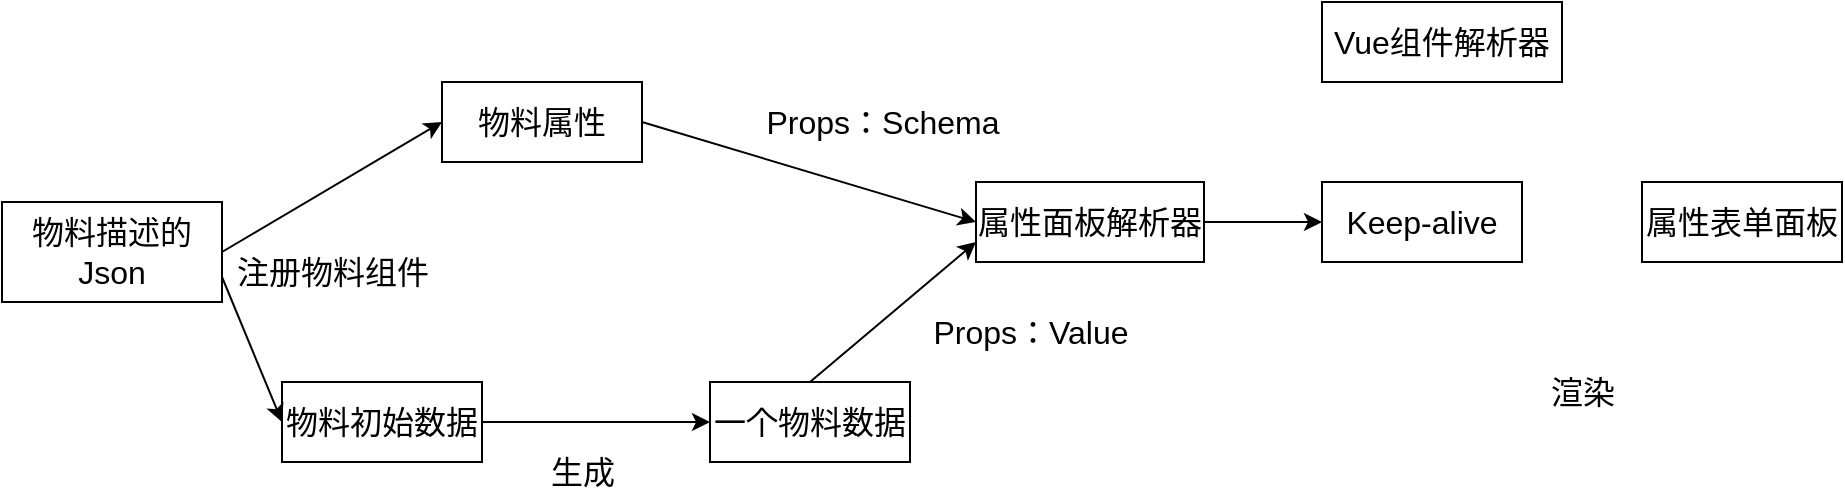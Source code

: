<mxfile version="24.0.7" type="github">
  <diagram name="第 1 页" id="31_aY2b9oiJGZhxjjCR7">
    <mxGraphModel dx="1781" dy="606" grid="1" gridSize="10" guides="1" tooltips="1" connect="1" arrows="1" fold="1" page="1" pageScale="1" pageWidth="827" pageHeight="1169" math="0" shadow="0">
      <root>
        <mxCell id="0" />
        <mxCell id="1" parent="0" />
        <mxCell id="5ZsdtWM98wblcfqnr6au-1" value="物料描述的Json" style="rounded=0;whiteSpace=wrap;html=1;fontSize=16;" parent="1" vertex="1">
          <mxGeometry x="-40" y="210" width="110" height="50" as="geometry" />
        </mxCell>
        <mxCell id="5ZsdtWM98wblcfqnr6au-2" value="物料属性" style="rounded=0;whiteSpace=wrap;html=1;fontSize=16;" parent="1" vertex="1">
          <mxGeometry x="180" y="150" width="100" height="40" as="geometry" />
        </mxCell>
        <mxCell id="5ZsdtWM98wblcfqnr6au-3" value="" style="edgeStyle=orthogonalEdgeStyle;rounded=0;orthogonalLoop=1;jettySize=auto;html=1;exitX=1;exitY=0.5;exitDx=0;exitDy=0;fontSize=16;" parent="1" source="5ZsdtWM98wblcfqnr6au-4" target="5ZsdtWM98wblcfqnr6au-12" edge="1">
          <mxGeometry relative="1" as="geometry" />
        </mxCell>
        <mxCell id="5ZsdtWM98wblcfqnr6au-4" value="物料初始数据" style="rounded=0;whiteSpace=wrap;html=1;fontSize=16;" parent="1" vertex="1">
          <mxGeometry x="100" y="300" width="100" height="40" as="geometry" />
        </mxCell>
        <mxCell id="5ZsdtWM98wblcfqnr6au-5" value="属性面板解析器" style="rounded=0;whiteSpace=wrap;html=1;fontSize=16;" parent="1" vertex="1">
          <mxGeometry x="447" y="200" width="114" height="40" as="geometry" />
        </mxCell>
        <mxCell id="5ZsdtWM98wblcfqnr6au-6" value="属性表单面板" style="rounded=0;whiteSpace=wrap;html=1;fontSize=16;" parent="1" vertex="1">
          <mxGeometry x="780" y="200" width="100" height="40" as="geometry" />
        </mxCell>
        <mxCell id="5ZsdtWM98wblcfqnr6au-7" value="" style="endArrow=classic;html=1;rounded=0;exitX=1;exitY=0.5;exitDx=0;exitDy=0;entryX=0;entryY=0.5;entryDx=0;entryDy=0;fontSize=16;" parent="1" source="5ZsdtWM98wblcfqnr6au-1" target="5ZsdtWM98wblcfqnr6au-2" edge="1">
          <mxGeometry width="50" height="50" relative="1" as="geometry">
            <mxPoint x="290" y="320" as="sourcePoint" />
            <mxPoint x="340" y="270" as="targetPoint" />
          </mxGeometry>
        </mxCell>
        <mxCell id="5ZsdtWM98wblcfqnr6au-8" value="" style="endArrow=classic;html=1;rounded=0;exitX=1;exitY=0.75;exitDx=0;exitDy=0;entryX=0;entryY=0.5;entryDx=0;entryDy=0;fontSize=16;" parent="1" source="5ZsdtWM98wblcfqnr6au-1" target="5ZsdtWM98wblcfqnr6au-4" edge="1">
          <mxGeometry width="50" height="50" relative="1" as="geometry">
            <mxPoint x="80" y="240" as="sourcePoint" />
            <mxPoint x="190" y="160" as="targetPoint" />
          </mxGeometry>
        </mxCell>
        <mxCell id="5ZsdtWM98wblcfqnr6au-9" value="" style="endArrow=classic;html=1;rounded=0;exitX=1;exitY=0.5;exitDx=0;exitDy=0;entryX=0;entryY=0.5;entryDx=0;entryDy=0;fontSize=16;" parent="1" source="5ZsdtWM98wblcfqnr6au-2" target="5ZsdtWM98wblcfqnr6au-5" edge="1">
          <mxGeometry width="50" height="50" relative="1" as="geometry">
            <mxPoint x="80" y="240" as="sourcePoint" />
            <mxPoint x="190" y="160" as="targetPoint" />
          </mxGeometry>
        </mxCell>
        <mxCell id="5ZsdtWM98wblcfqnr6au-10" value="" style="endArrow=classic;html=1;rounded=0;exitX=0.5;exitY=0;exitDx=0;exitDy=0;entryX=0;entryY=0.75;entryDx=0;entryDy=0;fontSize=16;" parent="1" source="5ZsdtWM98wblcfqnr6au-12" target="5ZsdtWM98wblcfqnr6au-5" edge="1">
          <mxGeometry width="50" height="50" relative="1" as="geometry">
            <mxPoint x="410" y="320" as="sourcePoint" />
            <mxPoint x="456" y="230" as="targetPoint" />
            <Array as="points" />
          </mxGeometry>
        </mxCell>
        <mxCell id="5ZsdtWM98wblcfqnr6au-12" value="一个物料数据" style="rounded=0;whiteSpace=wrap;html=1;fontSize=16;" parent="1" vertex="1">
          <mxGeometry x="314" y="300" width="100" height="40" as="geometry" />
        </mxCell>
        <mxCell id="5ZsdtWM98wblcfqnr6au-13" value="注册物料组件" style="text;html=1;align=center;verticalAlign=middle;resizable=0;points=[];autosize=1;strokeColor=none;fillColor=none;fontSize=16;" parent="1" vertex="1">
          <mxGeometry x="65" y="230" width="120" height="30" as="geometry" />
        </mxCell>
        <mxCell id="5ZsdtWM98wblcfqnr6au-14" value="Props：Schema" style="text;html=1;align=center;verticalAlign=middle;resizable=0;points=[];autosize=1;strokeColor=none;fillColor=none;fontSize=16;" parent="1" vertex="1">
          <mxGeometry x="330" y="155" width="140" height="30" as="geometry" />
        </mxCell>
        <mxCell id="5ZsdtWM98wblcfqnr6au-15" value="Props：Value" style="text;html=1;align=center;verticalAlign=middle;resizable=0;points=[];autosize=1;strokeColor=none;fillColor=none;fontSize=16;" parent="1" vertex="1">
          <mxGeometry x="414" y="260" width="120" height="30" as="geometry" />
        </mxCell>
        <mxCell id="5ZsdtWM98wblcfqnr6au-16" value="渲染" style="text;html=1;align=center;verticalAlign=middle;resizable=0;points=[];autosize=1;strokeColor=none;fillColor=none;fontSize=16;" parent="1" vertex="1">
          <mxGeometry x="720" y="290" width="60" height="30" as="geometry" />
        </mxCell>
        <mxCell id="5ZsdtWM98wblcfqnr6au-17" value="生成" style="text;html=1;align=center;verticalAlign=middle;resizable=0;points=[];autosize=1;strokeColor=none;fillColor=none;fontSize=16;" parent="1" vertex="1">
          <mxGeometry x="220" y="330" width="60" height="30" as="geometry" />
        </mxCell>
        <mxCell id="Z8ZRP_7kTQRBCO53DbjH-1" value="Keep-alive" style="rounded=0;whiteSpace=wrap;html=1;fontSize=16;" vertex="1" parent="1">
          <mxGeometry x="620" y="200" width="100" height="40" as="geometry" />
        </mxCell>
        <mxCell id="Z8ZRP_7kTQRBCO53DbjH-2" value="Vue组件解析器" style="rounded=0;whiteSpace=wrap;html=1;fontSize=16;" vertex="1" parent="1">
          <mxGeometry x="620" y="110" width="120" height="40" as="geometry" />
        </mxCell>
        <mxCell id="Z8ZRP_7kTQRBCO53DbjH-3" value="" style="endArrow=classic;html=1;rounded=0;exitX=1;exitY=0.5;exitDx=0;exitDy=0;entryX=0;entryY=0.5;entryDx=0;entryDy=0;" edge="1" parent="1" source="5ZsdtWM98wblcfqnr6au-5" target="Z8ZRP_7kTQRBCO53DbjH-1">
          <mxGeometry width="50" height="50" relative="1" as="geometry">
            <mxPoint x="460" y="340" as="sourcePoint" />
            <mxPoint x="510" y="290" as="targetPoint" />
          </mxGeometry>
        </mxCell>
      </root>
    </mxGraphModel>
  </diagram>
</mxfile>
